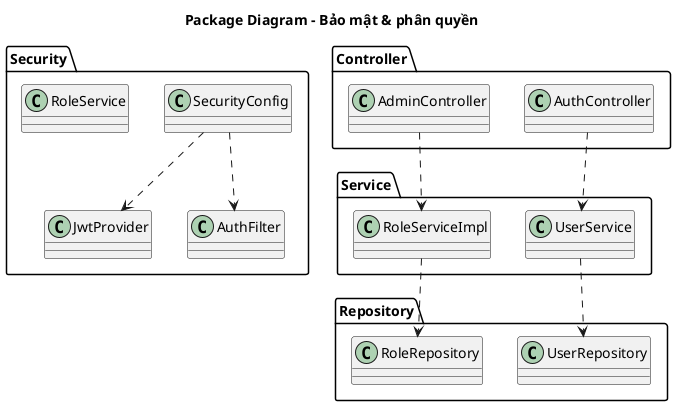@startuml
' File: 07_security.puml
' Title: Package Diagram - Bảo mật & phân quyền (Spring Security / JWT)
title Package Diagram - Bảo mật & phân quyền

package "Security" {
  class SecurityConfig
  class JwtProvider
  class AuthFilter
  class RoleService
}

package "Controller" {
  class AuthController
  class AdminController
}

package "Service" {
  class UserService
  class RoleServiceImpl
}

package "Repository" {
  class UserRepository
  class RoleRepository
}

SecurityConfig ..> JwtProvider
SecurityConfig ..> AuthFilter
AuthController ..> UserService
AdminController ..> RoleServiceImpl
UserService ..> UserRepository
RoleServiceImpl ..> RoleRepository
@enduml
